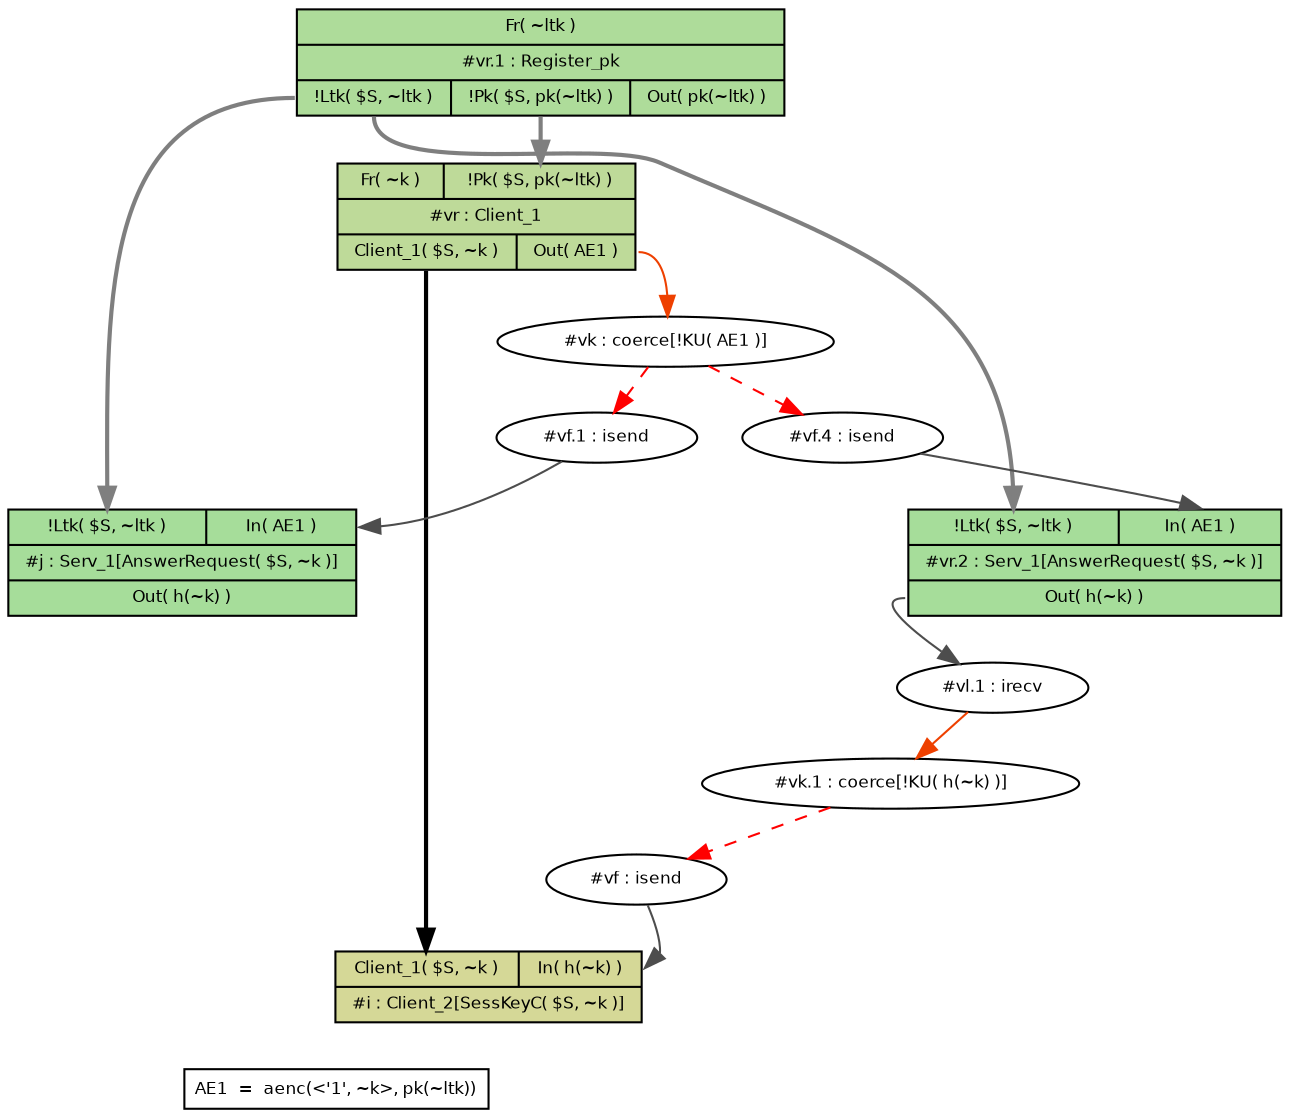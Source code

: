 digraph "trace_SimpleChallengeResponse_SL2-AS0-CL0-A1-C1-NB_Client_session_key_setup_stronger-Client_1-Register_pk-Client_1-Serv_1-Client_1" {
nodesep="0.3";
ranksep="0.3";
node[fontsize="8",fontname="Helvetica",width="0.3",height="0.2"];
edge[fontsize="8",fontname="Helvetica"];
n3[shape="record",label="{{<n0> Client_1( $S, ~k )|<n1> In( h(~k) )}|{<n2> #i : Client_2[SessKeyC( $S, ~k )]}}",fillcolor="#d5d897",style="filled",fontcolor="black",role="Undefined"];
n8[shape="record",label="{{<n4> !Ltk( $S, ~ltk )|<n5> In( AE1 )}|{<n6> #j : Serv_1[AnswerRequest( $S, ~k )]}|{<n7> Out( h(~k) )}}",fillcolor="#a6dd9a",style="filled",fontcolor="black",role="Undefined"];
n9[label="#vf : isend",shape="ellipse"];
n10[label="#vk : coerce[!KU( AE1 )]",shape="ellipse"];
n16[shape="record",label="{{<n11> Fr( ~k )|<n12> !Pk( $S, pk(~ltk) )}|{<n13> #vr : Client_1}|{<n14> Client_1( $S, ~k )|<n15> Out( AE1 )}}",fillcolor="#beda99",style="filled",fontcolor="black",role="Undefined"];
n17[label="#vf.1 : isend",shape="ellipse"];
n18[label="#vk.1 : coerce[!KU( h(~k) )]",shape="ellipse"];
n19[label="#vl.1 : irecv",shape="ellipse"];
n25[shape="record",label="{{<n20> Fr( ~ltk )}|{<n21> #vr.1 : Register_pk}|{<n22> !Ltk( $S, ~ltk )|<n23> !Pk( $S, pk(~ltk) )|<n24> Out( pk(~ltk) )}}",fillcolor="#aedc9a",style="filled",fontcolor="black",role="Undefined"];
n30[shape="record",label="{{<n26> !Ltk( $S, ~ltk )|<n27> In( AE1 )}|{<n28> #vr.2 : Serv_1[AnswerRequest( $S, ~k )]}|{<n29> Out( h(~k) )}}",fillcolor="#a6dd9a",style="filled",fontcolor="black",role="Undefined"];
n31[label="#vf.4 : isend",shape="ellipse"];
n9 -> n3:n1[color="gray30"];
n16:n14 -> n3:n0[style="bold",weight="10.0"];
n16:n15 -> n10[color="orangered2"];
n17 -> n8:n5[color="gray30"];
n19 -> n18[color="orangered2"];
n25:n22 -> n8:n4[style="bold",weight="10.0",color="gray50"];
n25:n22 -> n30:n26[style="bold",weight="10.0",color="gray50"];
n25:n23 -> n16:n12[style="bold",weight="10.0",color="gray50"];
n30:n29 -> n19[color="gray30"];
n31 -> n30:n27[color="gray30"];
n10 -> n17[color="red",style="dashed"];
n10 -> n31[color="red",style="dashed"];
n18 -> n9[color="red",style="dashed"];
{
rank="sink";
n32[shape="plain",label=<<TABLE BORDER="1" CELLBORDER="0" CELLSPACING="3" CELLPADDING="1"><TR><TD ALIGN="LEFT" VALIGN="TOP"><FONT COLOR="#000000">AE1</FONT></TD> <TD ALIGN="LEFT" VALIGN="TOP">=</TD> <TD ALIGN="LEFT" VALIGN="TOP">aenc(&lt;'1', ~k&gt;, pk(~ltk))</TD></TR></TABLE>>];

}
n3:n2 -> n32[style="invis"];
n8:n6 -> n32[style="invis"];

}
